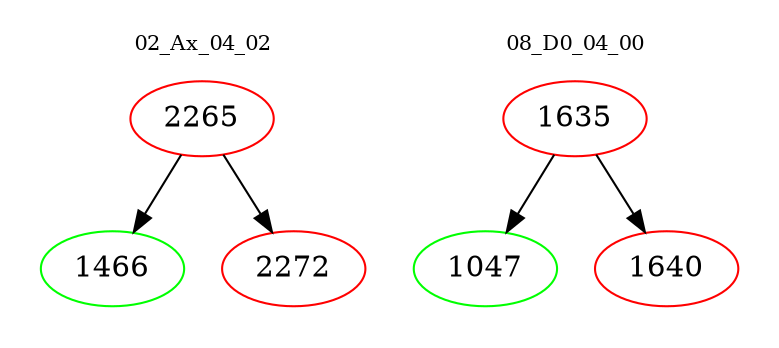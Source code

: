 digraph{
subgraph cluster_0 {
color = white
label = "02_Ax_04_02";
fontsize=10;
T0_2265 [label="2265", color="red"]
T0_2265 -> T0_1466 [color="black"]
T0_1466 [label="1466", color="green"]
T0_2265 -> T0_2272 [color="black"]
T0_2272 [label="2272", color="red"]
}
subgraph cluster_1 {
color = white
label = "08_D0_04_00";
fontsize=10;
T1_1635 [label="1635", color="red"]
T1_1635 -> T1_1047 [color="black"]
T1_1047 [label="1047", color="green"]
T1_1635 -> T1_1640 [color="black"]
T1_1640 [label="1640", color="red"]
}
}
